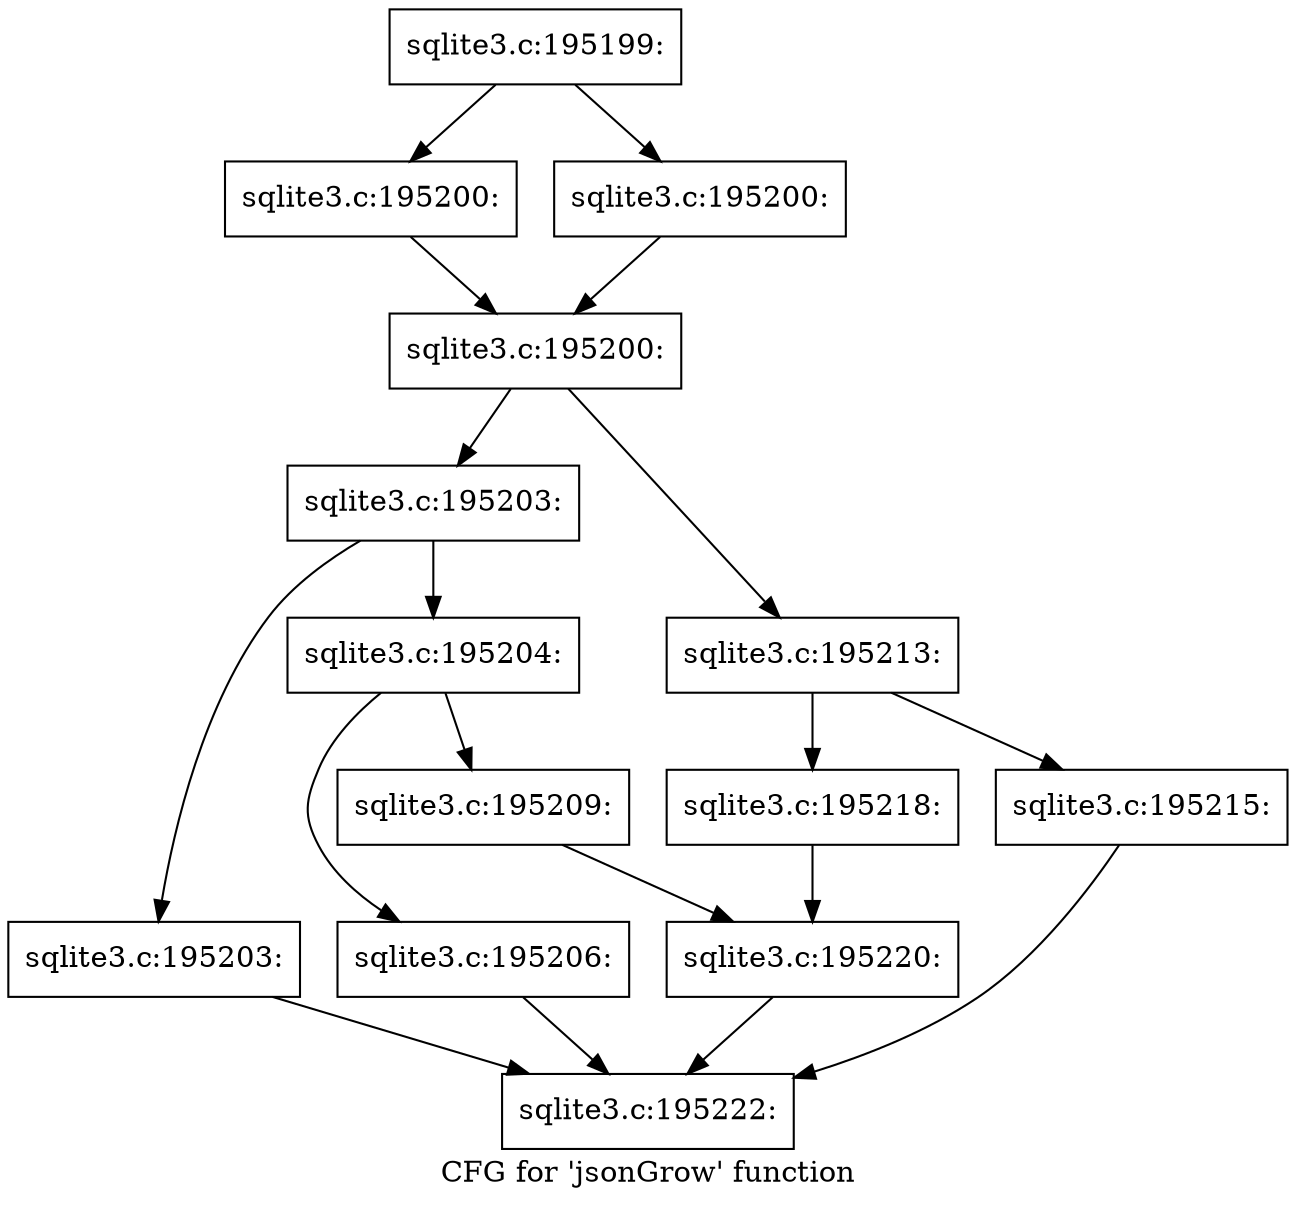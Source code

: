 digraph "CFG for 'jsonGrow' function" {
	label="CFG for 'jsonGrow' function";

	Node0x55c0fa8584e0 [shape=record,label="{sqlite3.c:195199:}"];
	Node0x55c0fa8584e0 -> Node0x55c0fa859de0;
	Node0x55c0fa8584e0 -> Node0x55c0fa859e30;
	Node0x55c0fa859de0 [shape=record,label="{sqlite3.c:195200:}"];
	Node0x55c0fa859de0 -> Node0x55c0fa859e80;
	Node0x55c0fa859e30 [shape=record,label="{sqlite3.c:195200:}"];
	Node0x55c0fa859e30 -> Node0x55c0fa859e80;
	Node0x55c0fa859e80 [shape=record,label="{sqlite3.c:195200:}"];
	Node0x55c0fa859e80 -> Node0x55c0fa85afa0;
	Node0x55c0fa859e80 -> Node0x55c0fa85b040;
	Node0x55c0fa85afa0 [shape=record,label="{sqlite3.c:195203:}"];
	Node0x55c0fa85afa0 -> Node0x55c0fa85b4e0;
	Node0x55c0fa85afa0 -> Node0x55c0fa85b530;
	Node0x55c0fa85b4e0 [shape=record,label="{sqlite3.c:195203:}"];
	Node0x55c0fa85b4e0 -> Node0x55c0fa856b70;
	Node0x55c0fa85b530 [shape=record,label="{sqlite3.c:195204:}"];
	Node0x55c0fa85b530 -> Node0x55c0fa85bd50;
	Node0x55c0fa85b530 -> Node0x55c0fa85bda0;
	Node0x55c0fa85bd50 [shape=record,label="{sqlite3.c:195206:}"];
	Node0x55c0fa85bd50 -> Node0x55c0fa856b70;
	Node0x55c0fa85bda0 [shape=record,label="{sqlite3.c:195209:}"];
	Node0x55c0fa85bda0 -> Node0x55c0fa85aff0;
	Node0x55c0fa85b040 [shape=record,label="{sqlite3.c:195213:}"];
	Node0x55c0fa85b040 -> Node0x55c0f6dde8d0;
	Node0x55c0fa85b040 -> Node0x55c0fa85c730;
	Node0x55c0f6dde8d0 [shape=record,label="{sqlite3.c:195215:}"];
	Node0x55c0f6dde8d0 -> Node0x55c0fa856b70;
	Node0x55c0fa85c730 [shape=record,label="{sqlite3.c:195218:}"];
	Node0x55c0fa85c730 -> Node0x55c0fa85aff0;
	Node0x55c0fa85aff0 [shape=record,label="{sqlite3.c:195220:}"];
	Node0x55c0fa85aff0 -> Node0x55c0fa856b70;
	Node0x55c0fa856b70 [shape=record,label="{sqlite3.c:195222:}"];
}

